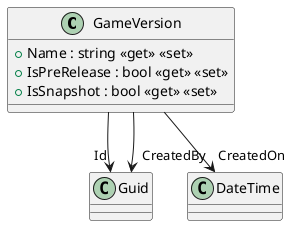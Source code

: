 @startuml
class GameVersion {
    + Name : string <<get>> <<set>>
    + IsPreRelease : bool <<get>> <<set>>
    + IsSnapshot : bool <<get>> <<set>>
}
GameVersion --> "Id" Guid
GameVersion --> "CreatedOn" DateTime
GameVersion --> "CreatedBy" Guid
@enduml

